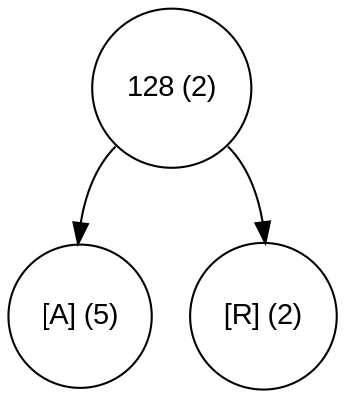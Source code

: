 digraph move_down {
	node [fontname="Arial", shape="circle", width=0.5]; 

	0 [label = "128 (2)"];
	0:sw -> 1;
	1 [label = "[A] (5)"];
	0:se -> 2;
	2 [label = "[R] (2)"];
}
